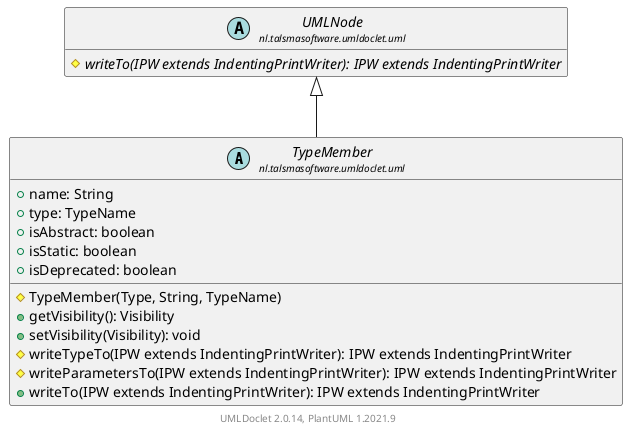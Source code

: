 @startuml
    set namespaceSeparator none
    hide empty fields
    hide empty methods

    abstract class "<size:14>TypeMember\n<size:10>nl.talsmasoftware.umldoclet.uml" as nl.talsmasoftware.umldoclet.uml.TypeMember [[TypeMember.html]] {
        +name: String
        +type: TypeName
        +isAbstract: boolean
        +isStatic: boolean
        +isDeprecated: boolean
        #TypeMember(Type, String, TypeName)
        +getVisibility(): Visibility
        +setVisibility(Visibility): void
        #writeTypeTo(IPW extends IndentingPrintWriter): IPW extends IndentingPrintWriter
        #writeParametersTo(IPW extends IndentingPrintWriter): IPW extends IndentingPrintWriter
        +writeTo(IPW extends IndentingPrintWriter): IPW extends IndentingPrintWriter
    }

    abstract class "<size:14>UMLNode\n<size:10>nl.talsmasoftware.umldoclet.uml" as nl.talsmasoftware.umldoclet.uml.UMLNode [[UMLNode.html]] {
        {abstract} #writeTo(IPW extends IndentingPrintWriter): IPW extends IndentingPrintWriter
    }

    nl.talsmasoftware.umldoclet.uml.UMLNode <|-- nl.talsmasoftware.umldoclet.uml.TypeMember

    center footer UMLDoclet 2.0.14, PlantUML 1.2021.9
@enduml
